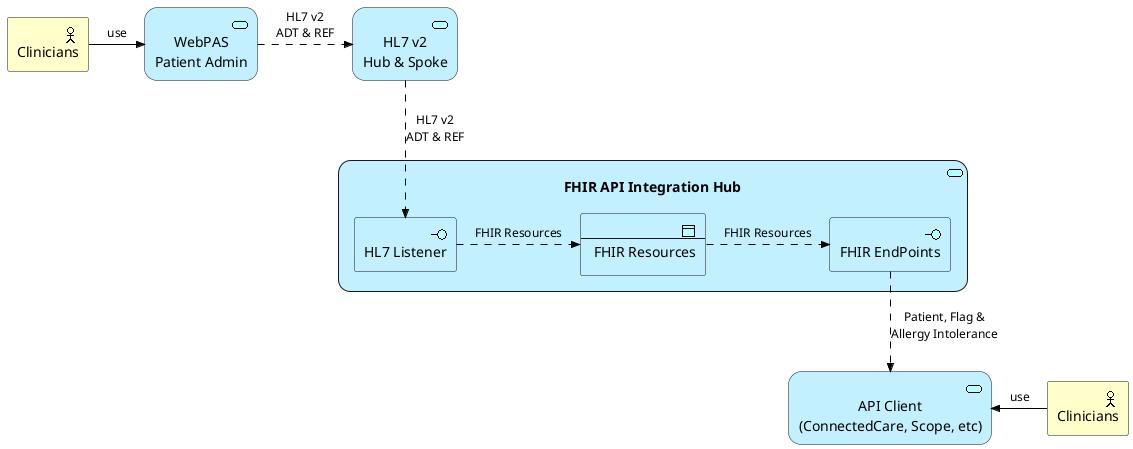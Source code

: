 @startuml

!include <archimate/Archimate>

skinparam <<verb>> {
roundCorner 25
}

sprite $aService jar:archimate/application-service
sprite $aComponent jar:archimate/application-component

Business_Actor(AC1, "Clinicians")
Business_Actor(AC2, "Clinicians")
Application_Service(PAS, "WebPAS\nPatient Admin")
Application_Service(HL7, "HL7 v2\nHub & Spoke")
Application_Service(CLIENT, "API Client\n(ConnectedCare, Scope, etc)")


' Manufacture a pretend ApplicationService ...
rectangle "FHIR API Integration Hub" as HUB <<$aService>> <<verb>> #Application {
  Application_Interface(Listener, "HL7 Listener")
  Application_DataObject(Repo, "FHIR Resources")
  Application_Interface(APIs, "FHIR EndPoints")
}


' Rel_Composition_Up(Listener, HUB, "")
' Rel_Composition_Up(Repo, HUB, "")
' Rel_Composition_Up(APIs, HUB, "")

Rel_Triggering_Right(AC1, PAS, "use")
Rel_Triggering_Left(AC2, CLIENT, "use")

Rel_Flow_Right(PAS, HL7, "HL7 v2\nADT & REF")
Rel_Flow(HL7, Listener, "HL7 v2\nADT & REF")
Rel_Flow_Right(Listener, Repo, "FHIR Resources")
Rel_Flow_Right(Repo, APIs, "FHIR Resources")

Rel_Flow(APIs, CLIENT, "Patient, Flag &\nAllergy Intolerance")

@enduml
